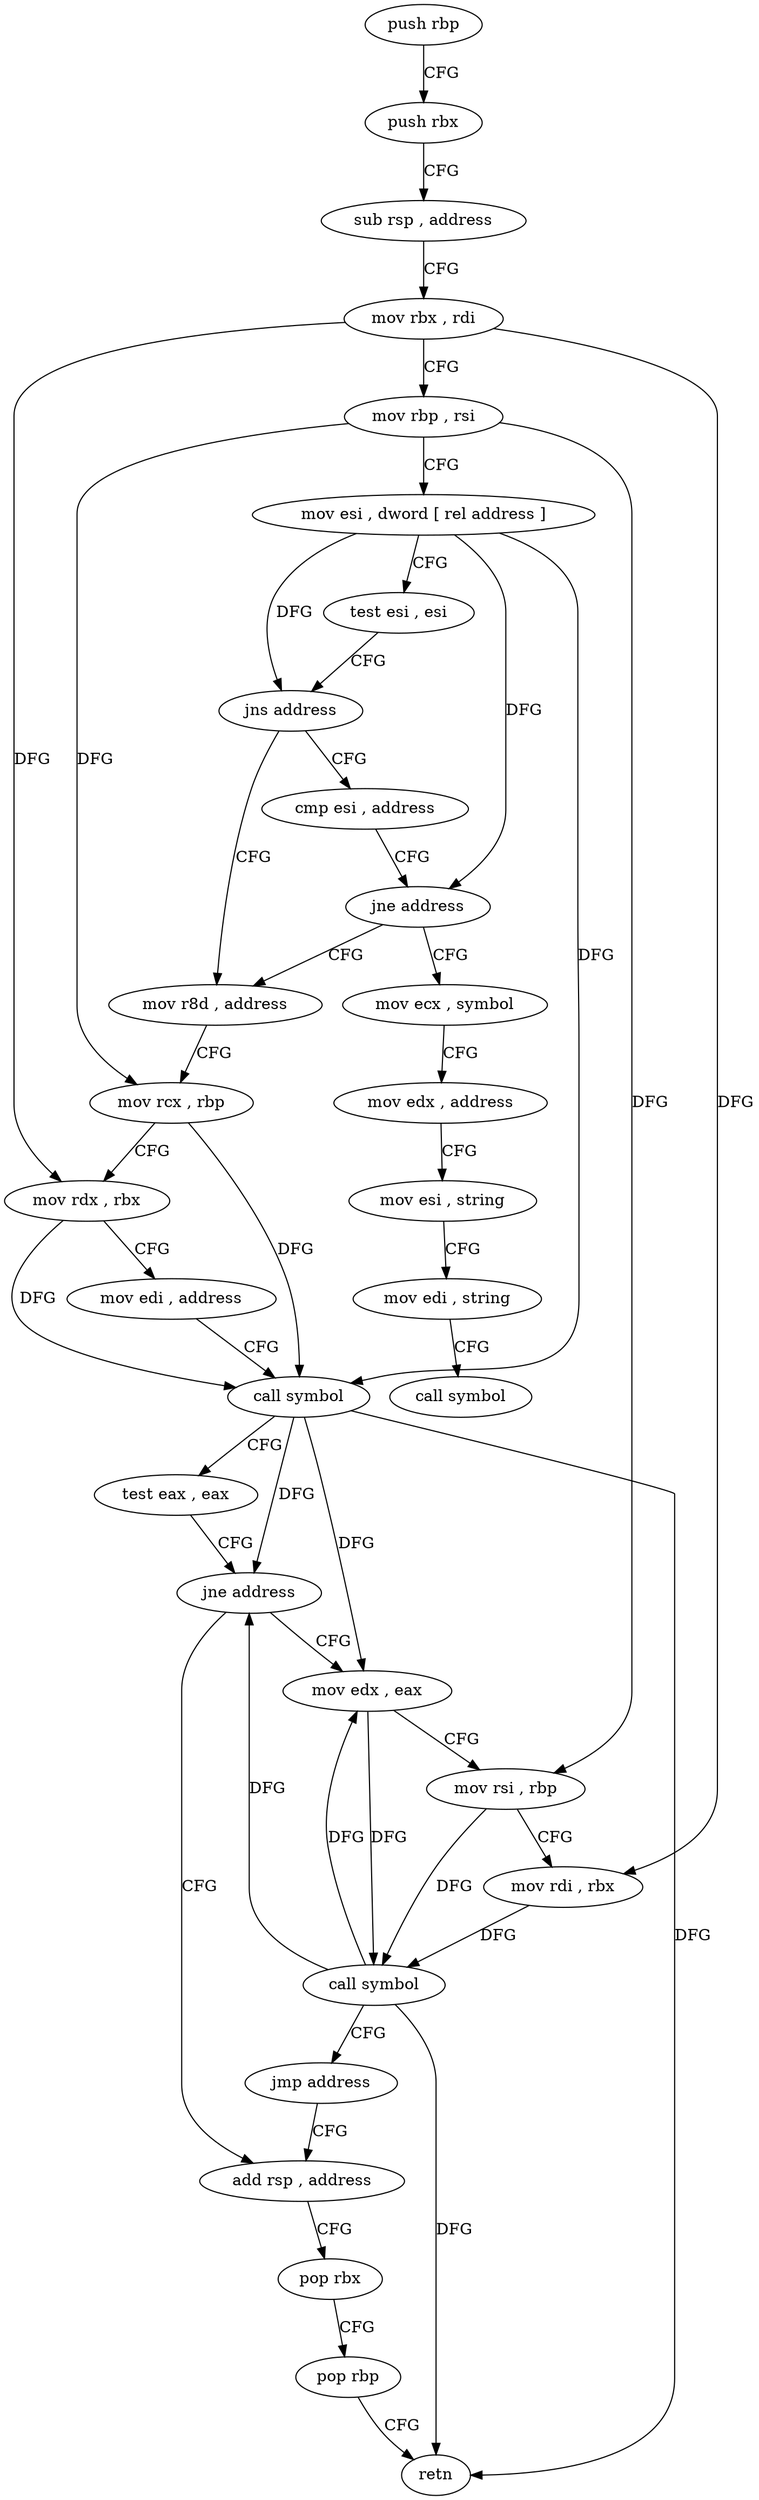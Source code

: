 digraph "func" {
"4229983" [label = "push rbp" ]
"4229984" [label = "push rbx" ]
"4229985" [label = "sub rsp , address" ]
"4229989" [label = "mov rbx , rdi" ]
"4229992" [label = "mov rbp , rsi" ]
"4229995" [label = "mov esi , dword [ rel address ]" ]
"4230001" [label = "test esi , esi" ]
"4230003" [label = "jns address" ]
"4230010" [label = "mov r8d , address" ]
"4230005" [label = "cmp esi , address" ]
"4230016" [label = "mov rcx , rbp" ]
"4230019" [label = "mov rdx , rbx" ]
"4230022" [label = "mov edi , address" ]
"4230027" [label = "call symbol" ]
"4230032" [label = "test eax , eax" ]
"4230034" [label = "jne address" ]
"4230068" [label = "mov edx , eax" ]
"4230036" [label = "add rsp , address" ]
"4230008" [label = "jne address" ]
"4230043" [label = "mov ecx , symbol" ]
"4230070" [label = "mov rsi , rbp" ]
"4230073" [label = "mov rdi , rbx" ]
"4230076" [label = "call symbol" ]
"4230081" [label = "jmp address" ]
"4230040" [label = "pop rbx" ]
"4230041" [label = "pop rbp" ]
"4230042" [label = "retn" ]
"4230048" [label = "mov edx , address" ]
"4230053" [label = "mov esi , string" ]
"4230058" [label = "mov edi , string" ]
"4230063" [label = "call symbol" ]
"4229983" -> "4229984" [ label = "CFG" ]
"4229984" -> "4229985" [ label = "CFG" ]
"4229985" -> "4229989" [ label = "CFG" ]
"4229989" -> "4229992" [ label = "CFG" ]
"4229989" -> "4230019" [ label = "DFG" ]
"4229989" -> "4230073" [ label = "DFG" ]
"4229992" -> "4229995" [ label = "CFG" ]
"4229992" -> "4230016" [ label = "DFG" ]
"4229992" -> "4230070" [ label = "DFG" ]
"4229995" -> "4230001" [ label = "CFG" ]
"4229995" -> "4230003" [ label = "DFG" ]
"4229995" -> "4230027" [ label = "DFG" ]
"4229995" -> "4230008" [ label = "DFG" ]
"4230001" -> "4230003" [ label = "CFG" ]
"4230003" -> "4230010" [ label = "CFG" ]
"4230003" -> "4230005" [ label = "CFG" ]
"4230010" -> "4230016" [ label = "CFG" ]
"4230005" -> "4230008" [ label = "CFG" ]
"4230016" -> "4230019" [ label = "CFG" ]
"4230016" -> "4230027" [ label = "DFG" ]
"4230019" -> "4230022" [ label = "CFG" ]
"4230019" -> "4230027" [ label = "DFG" ]
"4230022" -> "4230027" [ label = "CFG" ]
"4230027" -> "4230032" [ label = "CFG" ]
"4230027" -> "4230034" [ label = "DFG" ]
"4230027" -> "4230068" [ label = "DFG" ]
"4230027" -> "4230042" [ label = "DFG" ]
"4230032" -> "4230034" [ label = "CFG" ]
"4230034" -> "4230068" [ label = "CFG" ]
"4230034" -> "4230036" [ label = "CFG" ]
"4230068" -> "4230070" [ label = "CFG" ]
"4230068" -> "4230076" [ label = "DFG" ]
"4230036" -> "4230040" [ label = "CFG" ]
"4230008" -> "4230043" [ label = "CFG" ]
"4230008" -> "4230010" [ label = "CFG" ]
"4230043" -> "4230048" [ label = "CFG" ]
"4230070" -> "4230073" [ label = "CFG" ]
"4230070" -> "4230076" [ label = "DFG" ]
"4230073" -> "4230076" [ label = "DFG" ]
"4230076" -> "4230081" [ label = "CFG" ]
"4230076" -> "4230034" [ label = "DFG" ]
"4230076" -> "4230068" [ label = "DFG" ]
"4230076" -> "4230042" [ label = "DFG" ]
"4230081" -> "4230036" [ label = "CFG" ]
"4230040" -> "4230041" [ label = "CFG" ]
"4230041" -> "4230042" [ label = "CFG" ]
"4230048" -> "4230053" [ label = "CFG" ]
"4230053" -> "4230058" [ label = "CFG" ]
"4230058" -> "4230063" [ label = "CFG" ]
}
